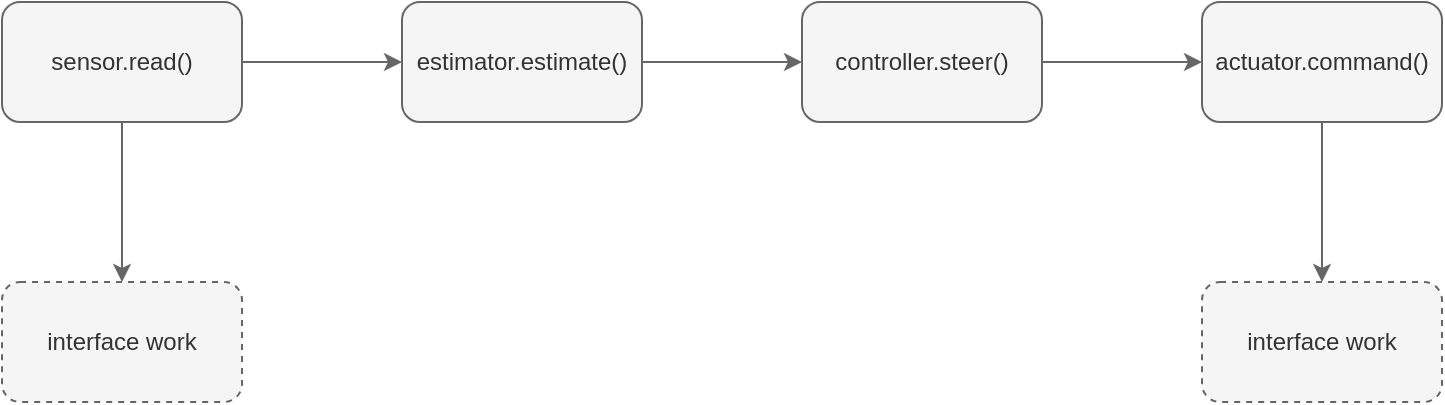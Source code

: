 <mxfile>
    <diagram id="C5RBs43oDa-KdzZeNtuy" name="Page-1">
        <mxGraphModel dx="974" dy="660" grid="0" gridSize="10" guides="1" tooltips="1" connect="1" arrows="1" fold="1" page="1" pageScale="1" pageWidth="827" pageHeight="1169" background="#ffffff" math="0" shadow="0">
            <root>
                <mxCell id="WIyWlLk6GJQsqaUBKTNV-0"/>
                <mxCell id="WIyWlLk6GJQsqaUBKTNV-1" parent="WIyWlLk6GJQsqaUBKTNV-0"/>
                <mxCell id="7waCKuZ543gYBznEAq8W-2" value="" style="edgeStyle=orthogonalEdgeStyle;rounded=0;orthogonalLoop=1;jettySize=auto;html=1;fillColor=#f5f5f5;strokeColor=#666666;" parent="WIyWlLk6GJQsqaUBKTNV-1" source="7waCKuZ543gYBznEAq8W-0" target="7waCKuZ543gYBznEAq8W-1" edge="1">
                    <mxGeometry relative="1" as="geometry"/>
                </mxCell>
                <mxCell id="7waCKuZ543gYBznEAq8W-10" value="" style="edgeStyle=orthogonalEdgeStyle;rounded=0;orthogonalLoop=1;jettySize=auto;html=1;fillColor=#f5f5f5;strokeColor=#666666;" parent="WIyWlLk6GJQsqaUBKTNV-1" source="7waCKuZ543gYBznEAq8W-0" target="7waCKuZ543gYBznEAq8W-9" edge="1">
                    <mxGeometry relative="1" as="geometry"/>
                </mxCell>
                <mxCell id="7waCKuZ543gYBznEAq8W-0" value="sensor.read()" style="rounded=1;whiteSpace=wrap;html=1;fillColor=#f5f5f5;fontColor=#333333;strokeColor=#666666;" parent="WIyWlLk6GJQsqaUBKTNV-1" vertex="1">
                    <mxGeometry x="20" y="510" width="120" height="60" as="geometry"/>
                </mxCell>
                <mxCell id="7waCKuZ543gYBznEAq8W-4" value="" style="edgeStyle=orthogonalEdgeStyle;rounded=0;orthogonalLoop=1;jettySize=auto;html=1;fillColor=#f5f5f5;strokeColor=#666666;" parent="WIyWlLk6GJQsqaUBKTNV-1" source="7waCKuZ543gYBznEAq8W-1" target="7waCKuZ543gYBznEAq8W-3" edge="1">
                    <mxGeometry relative="1" as="geometry"/>
                </mxCell>
                <mxCell id="7waCKuZ543gYBznEAq8W-1" value="estimator.estimate()" style="rounded=1;whiteSpace=wrap;html=1;fillColor=#f5f5f5;fontColor=#333333;strokeColor=#666666;" parent="WIyWlLk6GJQsqaUBKTNV-1" vertex="1">
                    <mxGeometry x="220" y="510" width="120" height="60" as="geometry"/>
                </mxCell>
                <mxCell id="7waCKuZ543gYBznEAq8W-6" value="" style="edgeStyle=orthogonalEdgeStyle;rounded=0;orthogonalLoop=1;jettySize=auto;html=1;fillColor=#f5f5f5;strokeColor=#666666;" parent="WIyWlLk6GJQsqaUBKTNV-1" source="7waCKuZ543gYBznEAq8W-3" target="7waCKuZ543gYBznEAq8W-5" edge="1">
                    <mxGeometry relative="1" as="geometry"/>
                </mxCell>
                <mxCell id="7waCKuZ543gYBznEAq8W-3" value="controller.steer()" style="rounded=1;whiteSpace=wrap;html=1;fillColor=#f5f5f5;fontColor=#333333;strokeColor=#666666;" parent="WIyWlLk6GJQsqaUBKTNV-1" vertex="1">
                    <mxGeometry x="420" y="510" width="120" height="60" as="geometry"/>
                </mxCell>
                <mxCell id="gJEIrnuIDGTZijeH50LP-1" value="" style="edgeStyle=orthogonalEdgeStyle;rounded=0;orthogonalLoop=1;jettySize=auto;html=1;fillColor=#f5f5f5;strokeColor=#666666;" parent="WIyWlLk6GJQsqaUBKTNV-1" source="7waCKuZ543gYBznEAq8W-5" target="gJEIrnuIDGTZijeH50LP-0" edge="1">
                    <mxGeometry relative="1" as="geometry"/>
                </mxCell>
                <mxCell id="7waCKuZ543gYBznEAq8W-5" value="actuator.command()" style="rounded=1;whiteSpace=wrap;html=1;fillColor=#f5f5f5;fontColor=#333333;strokeColor=#666666;" parent="WIyWlLk6GJQsqaUBKTNV-1" vertex="1">
                    <mxGeometry x="620" y="510" width="120" height="60" as="geometry"/>
                </mxCell>
                <mxCell id="7waCKuZ543gYBznEAq8W-9" value="interface work" style="rounded=1;whiteSpace=wrap;html=1;dashed=1;fillColor=#f5f5f5;fontColor=#333333;strokeColor=#666666;" parent="WIyWlLk6GJQsqaUBKTNV-1" vertex="1">
                    <mxGeometry x="20" y="650" width="120" height="60" as="geometry"/>
                </mxCell>
                <mxCell id="gJEIrnuIDGTZijeH50LP-0" value="interface work" style="rounded=1;whiteSpace=wrap;html=1;dashed=1;fillColor=#f5f5f5;fontColor=#333333;strokeColor=#666666;" parent="WIyWlLk6GJQsqaUBKTNV-1" vertex="1">
                    <mxGeometry x="620" y="650" width="120" height="60" as="geometry"/>
                </mxCell>
            </root>
        </mxGraphModel>
    </diagram>
</mxfile>